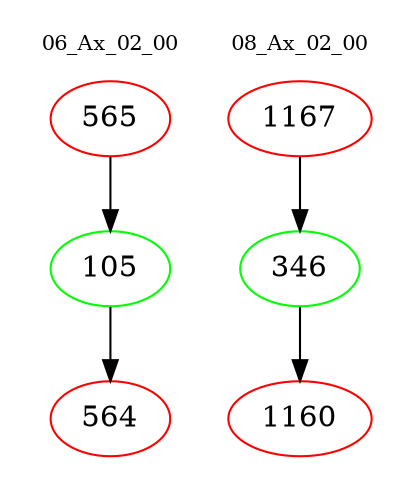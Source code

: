 digraph{
subgraph cluster_0 {
color = white
label = "06_Ax_02_00";
fontsize=10;
T0_565 [label="565", color="red"]
T0_565 -> T0_105 [color="black"]
T0_105 [label="105", color="green"]
T0_105 -> T0_564 [color="black"]
T0_564 [label="564", color="red"]
}
subgraph cluster_1 {
color = white
label = "08_Ax_02_00";
fontsize=10;
T1_1167 [label="1167", color="red"]
T1_1167 -> T1_346 [color="black"]
T1_346 [label="346", color="green"]
T1_346 -> T1_1160 [color="black"]
T1_1160 [label="1160", color="red"]
}
}
